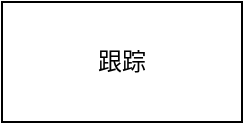 <mxfile version="21.5.1" type="github">
  <diagram name="第 1 页" id="AsLUD3qf5I4i9T3GHHYG">
    <mxGraphModel dx="997" dy="687" grid="1" gridSize="10" guides="1" tooltips="1" connect="1" arrows="1" fold="1" page="1" pageScale="1" pageWidth="827" pageHeight="1169" math="0" shadow="0">
      <root>
        <mxCell id="0" />
        <mxCell id="1" parent="0" />
        <mxCell id="kxe-D4StVgn__BaGzo_K-1" value="跟踪" style="rounded=0;whiteSpace=wrap;html=1;" vertex="1" parent="1">
          <mxGeometry x="260" y="560" width="120" height="60" as="geometry" />
        </mxCell>
      </root>
    </mxGraphModel>
  </diagram>
</mxfile>
